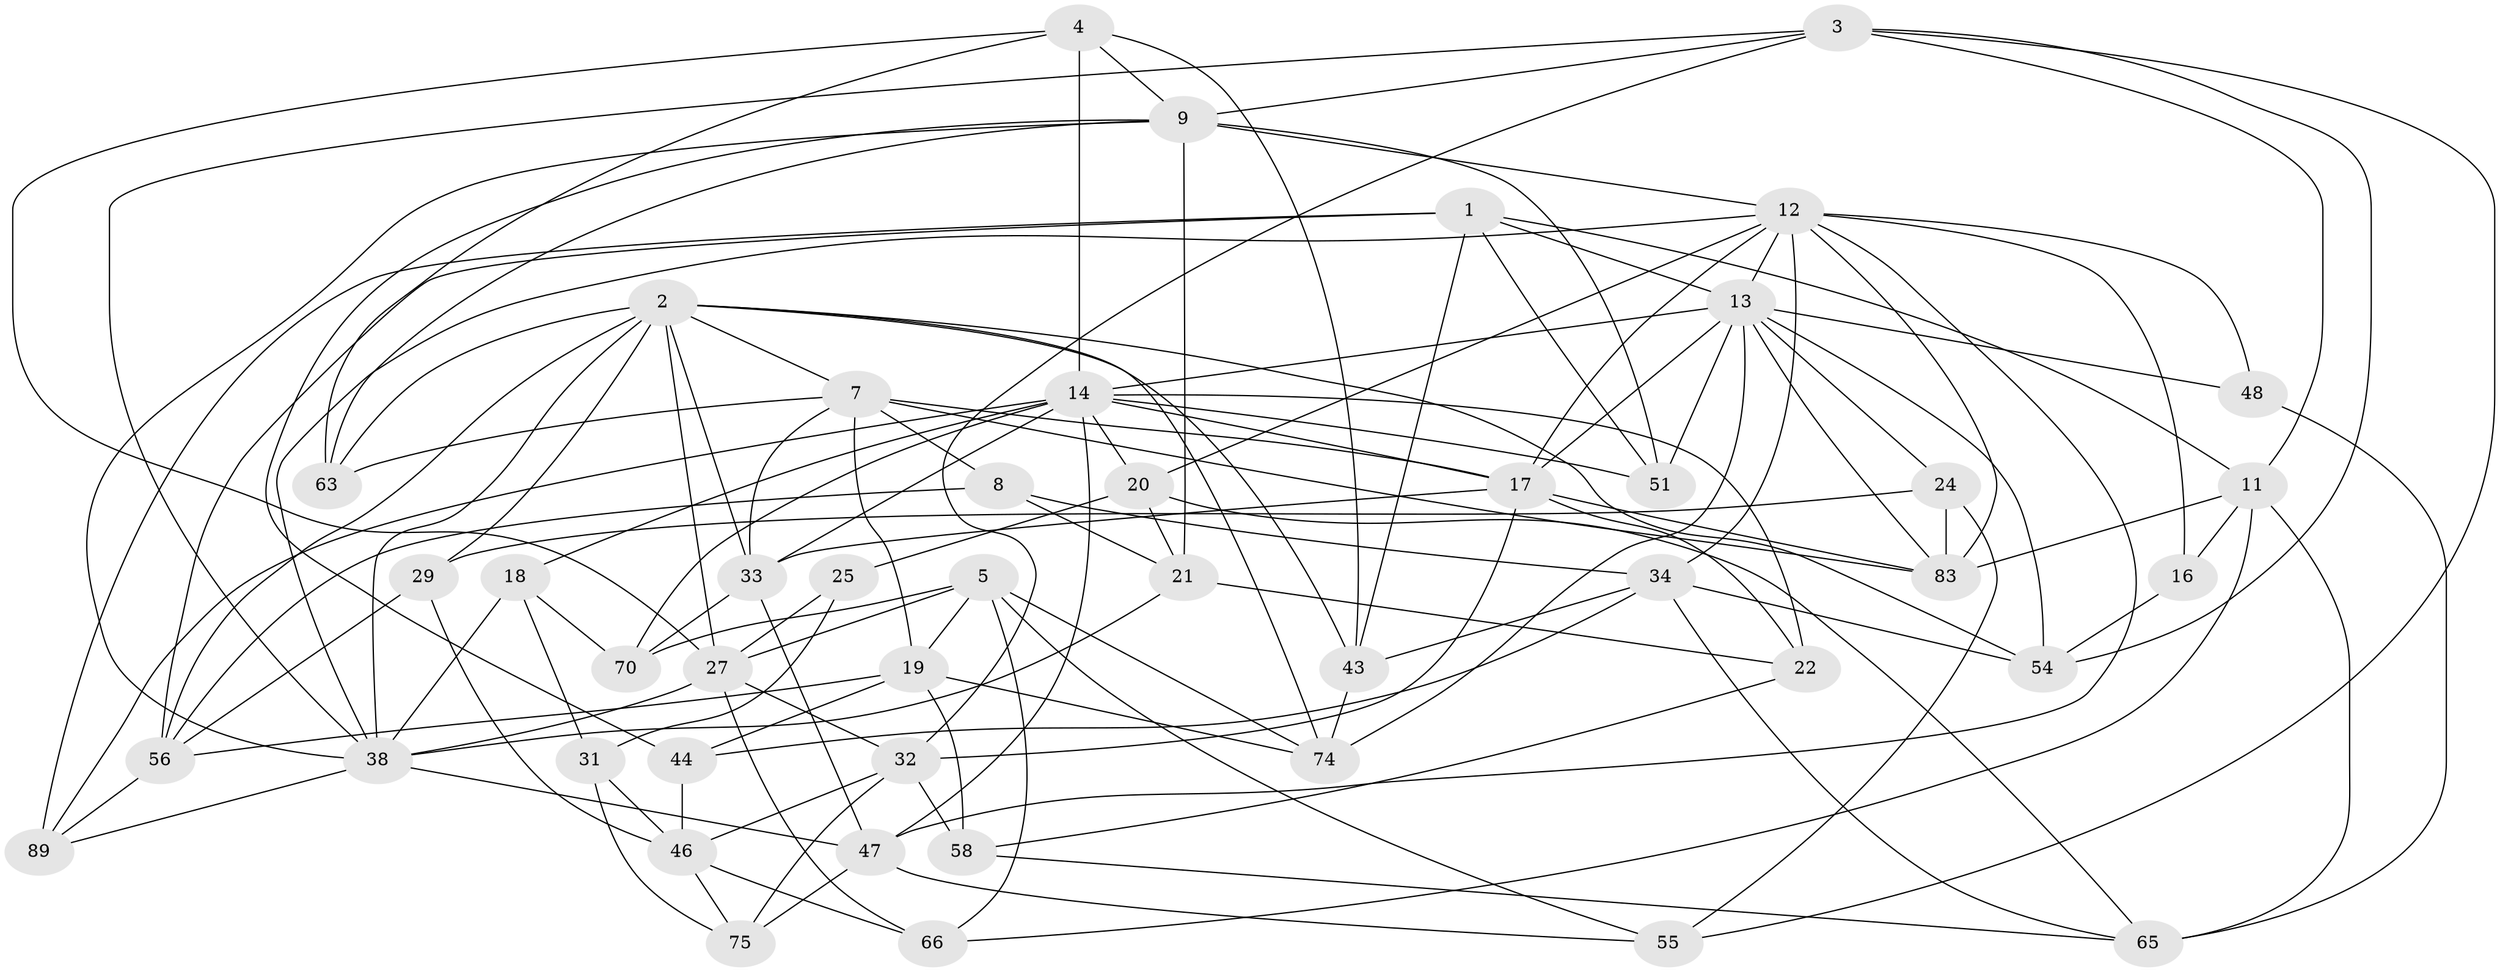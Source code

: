 // original degree distribution, {4: 1.0}
// Generated by graph-tools (version 1.1) at 2025/16/03/09/25 04:16:19]
// undirected, 46 vertices, 128 edges
graph export_dot {
graph [start="1"]
  node [color=gray90,style=filled];
  1 [super="+10"];
  2 [super="+6+40"];
  3 [super="+90"];
  4 [super="+87+79"];
  5 [super="+26"];
  7 [super="+23+15"];
  8;
  9 [super="+36+35"];
  11 [super="+67"];
  12 [super="+82+30"];
  13 [super="+37+50+45"];
  14 [super="+61+28+39"];
  16;
  17 [super="+42"];
  18;
  19 [super="+64"];
  20 [super="+68"];
  21 [super="+69"];
  22;
  24;
  25;
  27 [super="+86+41"];
  29;
  31;
  32 [super="+60"];
  33 [super="+62"];
  34 [super="+88"];
  38 [super="+49+57"];
  43 [super="+78"];
  44;
  46 [super="+52"];
  47 [super="+76"];
  48;
  51;
  54 [super="+72"];
  55;
  56 [super="+85"];
  58;
  63;
  65 [super="+77"];
  66;
  70;
  74 [super="+80"];
  75;
  83 [super="+91"];
  89;
  1 -- 89;
  1 -- 51;
  1 -- 43;
  1 -- 56;
  1 -- 13;
  1 -- 11;
  2 -- 38;
  2 -- 7;
  2 -- 56;
  2 -- 74;
  2 -- 43;
  2 -- 29;
  2 -- 54;
  2 -- 33;
  2 -- 27;
  2 -- 63;
  3 -- 55;
  3 -- 11;
  3 -- 9;
  3 -- 54;
  3 -- 38;
  3 -- 32;
  4 -- 43 [weight=2];
  4 -- 27 [weight=2];
  4 -- 9;
  4 -- 63;
  4 -- 14 [weight=2];
  5 -- 66;
  5 -- 70;
  5 -- 19;
  5 -- 55;
  5 -- 27;
  5 -- 74;
  7 -- 17 [weight=2];
  7 -- 33;
  7 -- 83;
  7 -- 63;
  7 -- 8;
  7 -- 19;
  8 -- 21;
  8 -- 56;
  8 -- 34;
  9 -- 44;
  9 -- 12;
  9 -- 63;
  9 -- 38 [weight=2];
  9 -- 51;
  9 -- 21 [weight=2];
  11 -- 16;
  11 -- 65;
  11 -- 83;
  11 -- 66;
  12 -- 20;
  12 -- 48;
  12 -- 17;
  12 -- 34;
  12 -- 16;
  12 -- 47;
  12 -- 38;
  12 -- 83;
  12 -- 13;
  13 -- 17 [weight=2];
  13 -- 51;
  13 -- 54;
  13 -- 74 [weight=2];
  13 -- 48;
  13 -- 83;
  13 -- 14;
  13 -- 24;
  14 -- 89;
  14 -- 18;
  14 -- 22;
  14 -- 17;
  14 -- 33;
  14 -- 51;
  14 -- 20;
  14 -- 47;
  14 -- 70;
  16 -- 54 [weight=2];
  17 -- 32;
  17 -- 22;
  17 -- 33;
  17 -- 83;
  18 -- 38;
  18 -- 31;
  18 -- 70;
  19 -- 44;
  19 -- 56;
  19 -- 58;
  19 -- 74;
  20 -- 25 [weight=2];
  20 -- 21;
  20 -- 65;
  21 -- 22;
  21 -- 38;
  22 -- 58;
  24 -- 83;
  24 -- 55;
  24 -- 29;
  25 -- 31;
  25 -- 27;
  27 -- 32;
  27 -- 38;
  27 -- 66;
  29 -- 46;
  29 -- 56;
  31 -- 75;
  31 -- 46;
  32 -- 75;
  32 -- 58;
  32 -- 46;
  33 -- 70;
  33 -- 47;
  34 -- 44;
  34 -- 65;
  34 -- 43;
  34 -- 54;
  38 -- 89;
  38 -- 47;
  43 -- 74;
  44 -- 46;
  46 -- 66;
  46 -- 75;
  47 -- 75;
  47 -- 55;
  48 -- 65 [weight=2];
  56 -- 89;
  58 -- 65;
}
